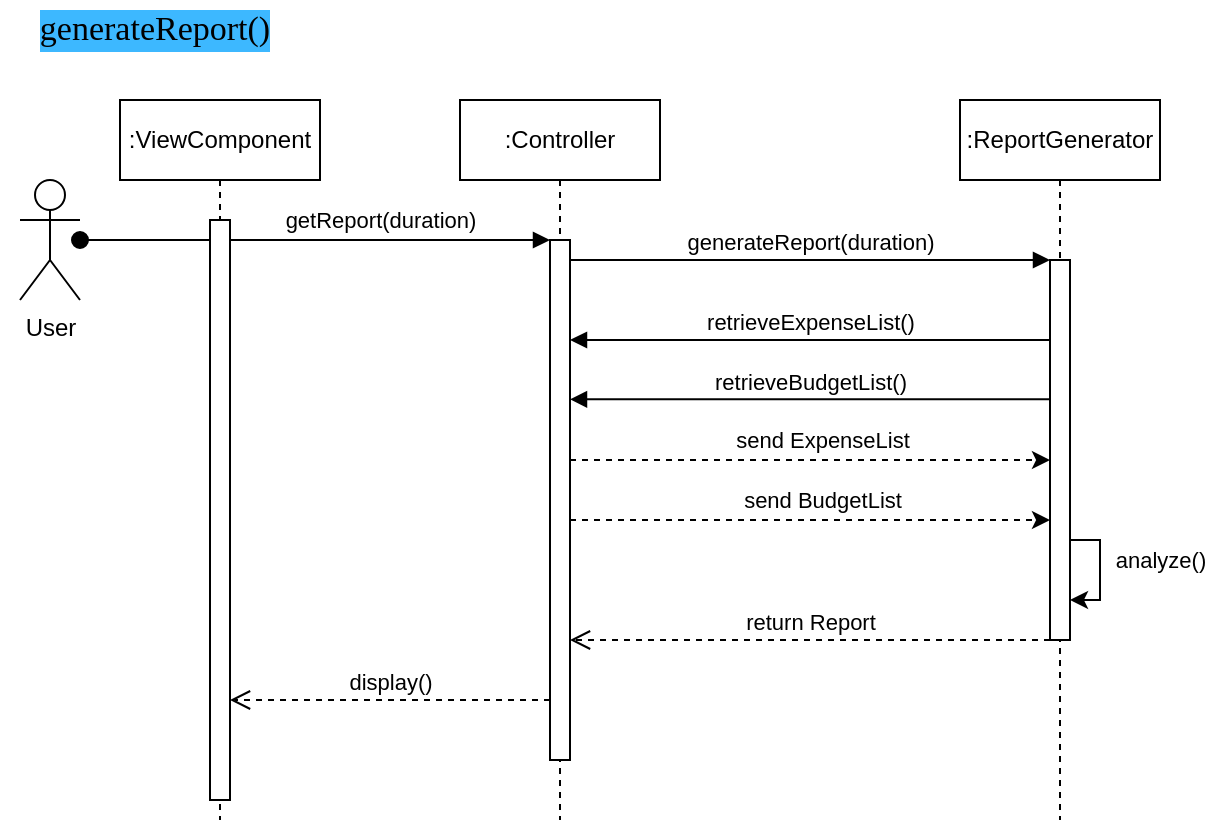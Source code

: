 <mxfile version="24.4.3" type="device">
  <diagram name="Page-1" id="2YBvvXClWsGukQMizWep">
    <mxGraphModel dx="1393" dy="771" grid="1" gridSize="10" guides="1" tooltips="1" connect="1" arrows="1" fold="1" page="1" pageScale="1" pageWidth="850" pageHeight="1100" math="0" shadow="0">
      <root>
        <mxCell id="0" />
        <mxCell id="1" parent="0" />
        <mxCell id="aM9ryv3xv72pqoxQDRHE-1" value=":Controller" style="shape=umlLifeline;perimeter=lifelinePerimeter;whiteSpace=wrap;html=1;container=0;dropTarget=0;collapsible=0;recursiveResize=0;outlineConnect=0;portConstraint=eastwest;newEdgeStyle={&quot;edgeStyle&quot;:&quot;elbowEdgeStyle&quot;,&quot;elbow&quot;:&quot;vertical&quot;,&quot;curved&quot;:0,&quot;rounded&quot;:0};" parent="1" vertex="1">
          <mxGeometry x="310" y="80" width="100" height="360" as="geometry" />
        </mxCell>
        <mxCell id="aM9ryv3xv72pqoxQDRHE-2" value="" style="html=1;points=[];perimeter=orthogonalPerimeter;outlineConnect=0;targetShapes=umlLifeline;portConstraint=eastwest;newEdgeStyle={&quot;edgeStyle&quot;:&quot;elbowEdgeStyle&quot;,&quot;elbow&quot;:&quot;vertical&quot;,&quot;curved&quot;:0,&quot;rounded&quot;:0};" parent="aM9ryv3xv72pqoxQDRHE-1" vertex="1">
          <mxGeometry x="45" y="70" width="10" height="260" as="geometry" />
        </mxCell>
        <mxCell id="aM9ryv3xv72pqoxQDRHE-5" value=":ReportGenerator" style="shape=umlLifeline;perimeter=lifelinePerimeter;whiteSpace=wrap;html=1;container=0;dropTarget=0;collapsible=0;recursiveResize=0;outlineConnect=0;portConstraint=eastwest;newEdgeStyle={&quot;edgeStyle&quot;:&quot;elbowEdgeStyle&quot;,&quot;elbow&quot;:&quot;vertical&quot;,&quot;curved&quot;:0,&quot;rounded&quot;:0};" parent="1" vertex="1">
          <mxGeometry x="560" y="80" width="100" height="360" as="geometry" />
        </mxCell>
        <mxCell id="aM9ryv3xv72pqoxQDRHE-6" value="" style="html=1;points=[];perimeter=orthogonalPerimeter;outlineConnect=0;targetShapes=umlLifeline;portConstraint=eastwest;newEdgeStyle={&quot;edgeStyle&quot;:&quot;elbowEdgeStyle&quot;,&quot;elbow&quot;:&quot;vertical&quot;,&quot;curved&quot;:0,&quot;rounded&quot;:0};" parent="aM9ryv3xv72pqoxQDRHE-5" vertex="1">
          <mxGeometry x="45" y="80" width="10" height="190" as="geometry" />
        </mxCell>
        <mxCell id="o1wPfOxa28r5ofFfSfBA-27" style="edgeStyle=elbowEdgeStyle;rounded=0;orthogonalLoop=1;jettySize=auto;html=1;jumpSize=6;" parent="aM9ryv3xv72pqoxQDRHE-5" edge="1">
          <mxGeometry relative="1" as="geometry">
            <mxPoint x="55" y="250.0" as="targetPoint" />
            <mxPoint x="55" y="220.0" as="sourcePoint" />
            <Array as="points">
              <mxPoint x="70" y="235" />
            </Array>
          </mxGeometry>
        </mxCell>
        <mxCell id="o1wPfOxa28r5ofFfSfBA-28" value="analyze()" style="edgeLabel;html=1;align=center;verticalAlign=middle;resizable=0;points=[];" parent="o1wPfOxa28r5ofFfSfBA-27" vertex="1" connectable="0">
          <mxGeometry x="-0.135" y="-1" relative="1" as="geometry">
            <mxPoint x="31" y="-1" as="offset" />
          </mxGeometry>
        </mxCell>
        <mxCell id="aM9ryv3xv72pqoxQDRHE-7" value="generateReport(duration)" style="html=1;verticalAlign=bottom;endArrow=block;edgeStyle=elbowEdgeStyle;elbow=vertical;curved=0;rounded=0;" parent="1" source="aM9ryv3xv72pqoxQDRHE-2" target="aM9ryv3xv72pqoxQDRHE-6" edge="1">
          <mxGeometry relative="1" as="geometry">
            <mxPoint x="465" y="170" as="sourcePoint" />
            <Array as="points">
              <mxPoint x="450" y="160" />
            </Array>
          </mxGeometry>
        </mxCell>
        <mxCell id="aM9ryv3xv72pqoxQDRHE-8" value="return Report" style="html=1;verticalAlign=bottom;endArrow=open;dashed=1;endSize=8;edgeStyle=elbowEdgeStyle;elbow=vertical;curved=0;rounded=0;" parent="1" source="aM9ryv3xv72pqoxQDRHE-6" target="aM9ryv3xv72pqoxQDRHE-2" edge="1">
          <mxGeometry relative="1" as="geometry">
            <mxPoint x="465" y="245" as="targetPoint" />
            <Array as="points">
              <mxPoint x="460" y="350" />
            </Array>
          </mxGeometry>
        </mxCell>
        <mxCell id="o1wPfOxa28r5ofFfSfBA-1" value="User" style="shape=umlActor;verticalLabelPosition=bottom;verticalAlign=top;html=1;outlineConnect=0;" parent="1" vertex="1">
          <mxGeometry x="90" y="120" width="30" height="60" as="geometry" />
        </mxCell>
        <mxCell id="aM9ryv3xv72pqoxQDRHE-3" value="" style="html=1;verticalAlign=bottom;startArrow=oval;endArrow=block;startSize=8;edgeStyle=elbowEdgeStyle;elbow=vertical;curved=0;rounded=0;fontSize=10;" parent="1" source="o1wPfOxa28r5ofFfSfBA-1" target="aM9ryv3xv72pqoxQDRHE-2" edge="1">
          <mxGeometry relative="1" as="geometry">
            <mxPoint x="295" y="150" as="sourcePoint" />
            <Array as="points">
              <mxPoint x="260" y="150" />
            </Array>
          </mxGeometry>
        </mxCell>
        <mxCell id="o1wPfOxa28r5ofFfSfBA-18" value="getReport(duration)" style="edgeLabel;html=1;align=center;verticalAlign=middle;resizable=0;points=[];" parent="aM9ryv3xv72pqoxQDRHE-3" vertex="1" connectable="0">
          <mxGeometry x="0.13" y="-1" relative="1" as="geometry">
            <mxPoint x="17" y="-11" as="offset" />
          </mxGeometry>
        </mxCell>
        <mxCell id="o1wPfOxa28r5ofFfSfBA-4" value="&lt;span style=&quot;font-size: 17px;&quot;&gt;generateReport()&lt;/span&gt;" style="text;html=1;align=center;verticalAlign=middle;resizable=0;points=[];autosize=1;strokeColor=none;fillColor=none;fontFamily=Georgia;labelBackgroundColor=#3DB8FF;labelBorderColor=none;spacingLeft=4;fontSize=17;" parent="1" vertex="1">
          <mxGeometry x="80" y="30" width="150" height="30" as="geometry" />
        </mxCell>
        <mxCell id="o1wPfOxa28r5ofFfSfBA-12" value=":ViewComponent" style="shape=umlLifeline;perimeter=lifelinePerimeter;whiteSpace=wrap;html=1;container=0;dropTarget=0;collapsible=0;recursiveResize=0;outlineConnect=0;portConstraint=eastwest;newEdgeStyle={&quot;edgeStyle&quot;:&quot;elbowEdgeStyle&quot;,&quot;elbow&quot;:&quot;vertical&quot;,&quot;curved&quot;:0,&quot;rounded&quot;:0};" parent="1" vertex="1">
          <mxGeometry x="140" y="80" width="100" height="360" as="geometry" />
        </mxCell>
        <mxCell id="o1wPfOxa28r5ofFfSfBA-13" value="" style="html=1;points=[];perimeter=orthogonalPerimeter;outlineConnect=0;targetShapes=umlLifeline;portConstraint=eastwest;newEdgeStyle={&quot;edgeStyle&quot;:&quot;elbowEdgeStyle&quot;,&quot;elbow&quot;:&quot;vertical&quot;,&quot;curved&quot;:0,&quot;rounded&quot;:0};" parent="o1wPfOxa28r5ofFfSfBA-12" vertex="1">
          <mxGeometry x="45" y="60" width="10" height="290" as="geometry" />
        </mxCell>
        <mxCell id="o1wPfOxa28r5ofFfSfBA-14" value="display()" style="html=1;verticalAlign=bottom;endArrow=open;dashed=1;endSize=8;edgeStyle=elbowEdgeStyle;elbow=vertical;curved=0;rounded=0;" parent="1" source="aM9ryv3xv72pqoxQDRHE-2" target="o1wPfOxa28r5ofFfSfBA-13" edge="1">
          <mxGeometry relative="1" as="geometry">
            <mxPoint x="170" y="460" as="targetPoint" />
            <Array as="points">
              <mxPoint x="270" y="380" />
            </Array>
            <mxPoint x="410" y="460" as="sourcePoint" />
          </mxGeometry>
        </mxCell>
        <mxCell id="o1wPfOxa28r5ofFfSfBA-7" value="retrieveExpenseList()" style="html=1;verticalAlign=bottom;endArrow=block;edgeStyle=elbowEdgeStyle;elbow=vertical;curved=0;rounded=0;" parent="1" source="aM9ryv3xv72pqoxQDRHE-6" target="aM9ryv3xv72pqoxQDRHE-2" edge="1">
          <mxGeometry relative="1" as="geometry">
            <mxPoint x="605" y="180" as="sourcePoint" />
            <Array as="points">
              <mxPoint x="460" y="200" />
            </Array>
            <mxPoint x="365" y="180" as="targetPoint" />
          </mxGeometry>
        </mxCell>
        <mxCell id="o1wPfOxa28r5ofFfSfBA-20" value="retrieveBudgetList()" style="html=1;verticalAlign=bottom;endArrow=block;edgeStyle=elbowEdgeStyle;elbow=vertical;curved=0;rounded=0;" parent="1" edge="1">
          <mxGeometry relative="1" as="geometry">
            <mxPoint x="605" y="229.66" as="sourcePoint" />
            <Array as="points">
              <mxPoint x="455" y="229.66" />
            </Array>
            <mxPoint x="365" y="229.66" as="targetPoint" />
          </mxGeometry>
        </mxCell>
        <mxCell id="o1wPfOxa28r5ofFfSfBA-21" style="edgeStyle=elbowEdgeStyle;rounded=0;orthogonalLoop=1;jettySize=auto;html=1;elbow=horizontal;curved=0;dashed=1;" parent="1" source="aM9ryv3xv72pqoxQDRHE-2" target="aM9ryv3xv72pqoxQDRHE-6" edge="1">
          <mxGeometry relative="1" as="geometry">
            <Array as="points">
              <mxPoint x="490" y="260" />
            </Array>
          </mxGeometry>
        </mxCell>
        <mxCell id="o1wPfOxa28r5ofFfSfBA-22" value="send ExpenseList" style="edgeLabel;html=1;align=center;verticalAlign=middle;resizable=0;points=[];" parent="o1wPfOxa28r5ofFfSfBA-21" vertex="1" connectable="0">
          <mxGeometry x="0.186" relative="1" as="geometry">
            <mxPoint x="-17" y="-10" as="offset" />
          </mxGeometry>
        </mxCell>
        <mxCell id="o1wPfOxa28r5ofFfSfBA-23" style="edgeStyle=elbowEdgeStyle;rounded=0;orthogonalLoop=1;jettySize=auto;html=1;elbow=horizontal;curved=0;dashed=1;" parent="1" source="aM9ryv3xv72pqoxQDRHE-2" target="aM9ryv3xv72pqoxQDRHE-6" edge="1">
          <mxGeometry relative="1" as="geometry">
            <mxPoint x="370" y="280" as="sourcePoint" />
            <mxPoint x="610" y="280" as="targetPoint" />
            <Array as="points">
              <mxPoint x="495" y="290" />
            </Array>
          </mxGeometry>
        </mxCell>
        <mxCell id="o1wPfOxa28r5ofFfSfBA-24" value="send BudgetList" style="edgeLabel;html=1;align=center;verticalAlign=middle;resizable=0;points=[];" parent="o1wPfOxa28r5ofFfSfBA-23" vertex="1" connectable="0">
          <mxGeometry x="0.186" relative="1" as="geometry">
            <mxPoint x="-17" y="-10" as="offset" />
          </mxGeometry>
        </mxCell>
      </root>
    </mxGraphModel>
  </diagram>
</mxfile>

